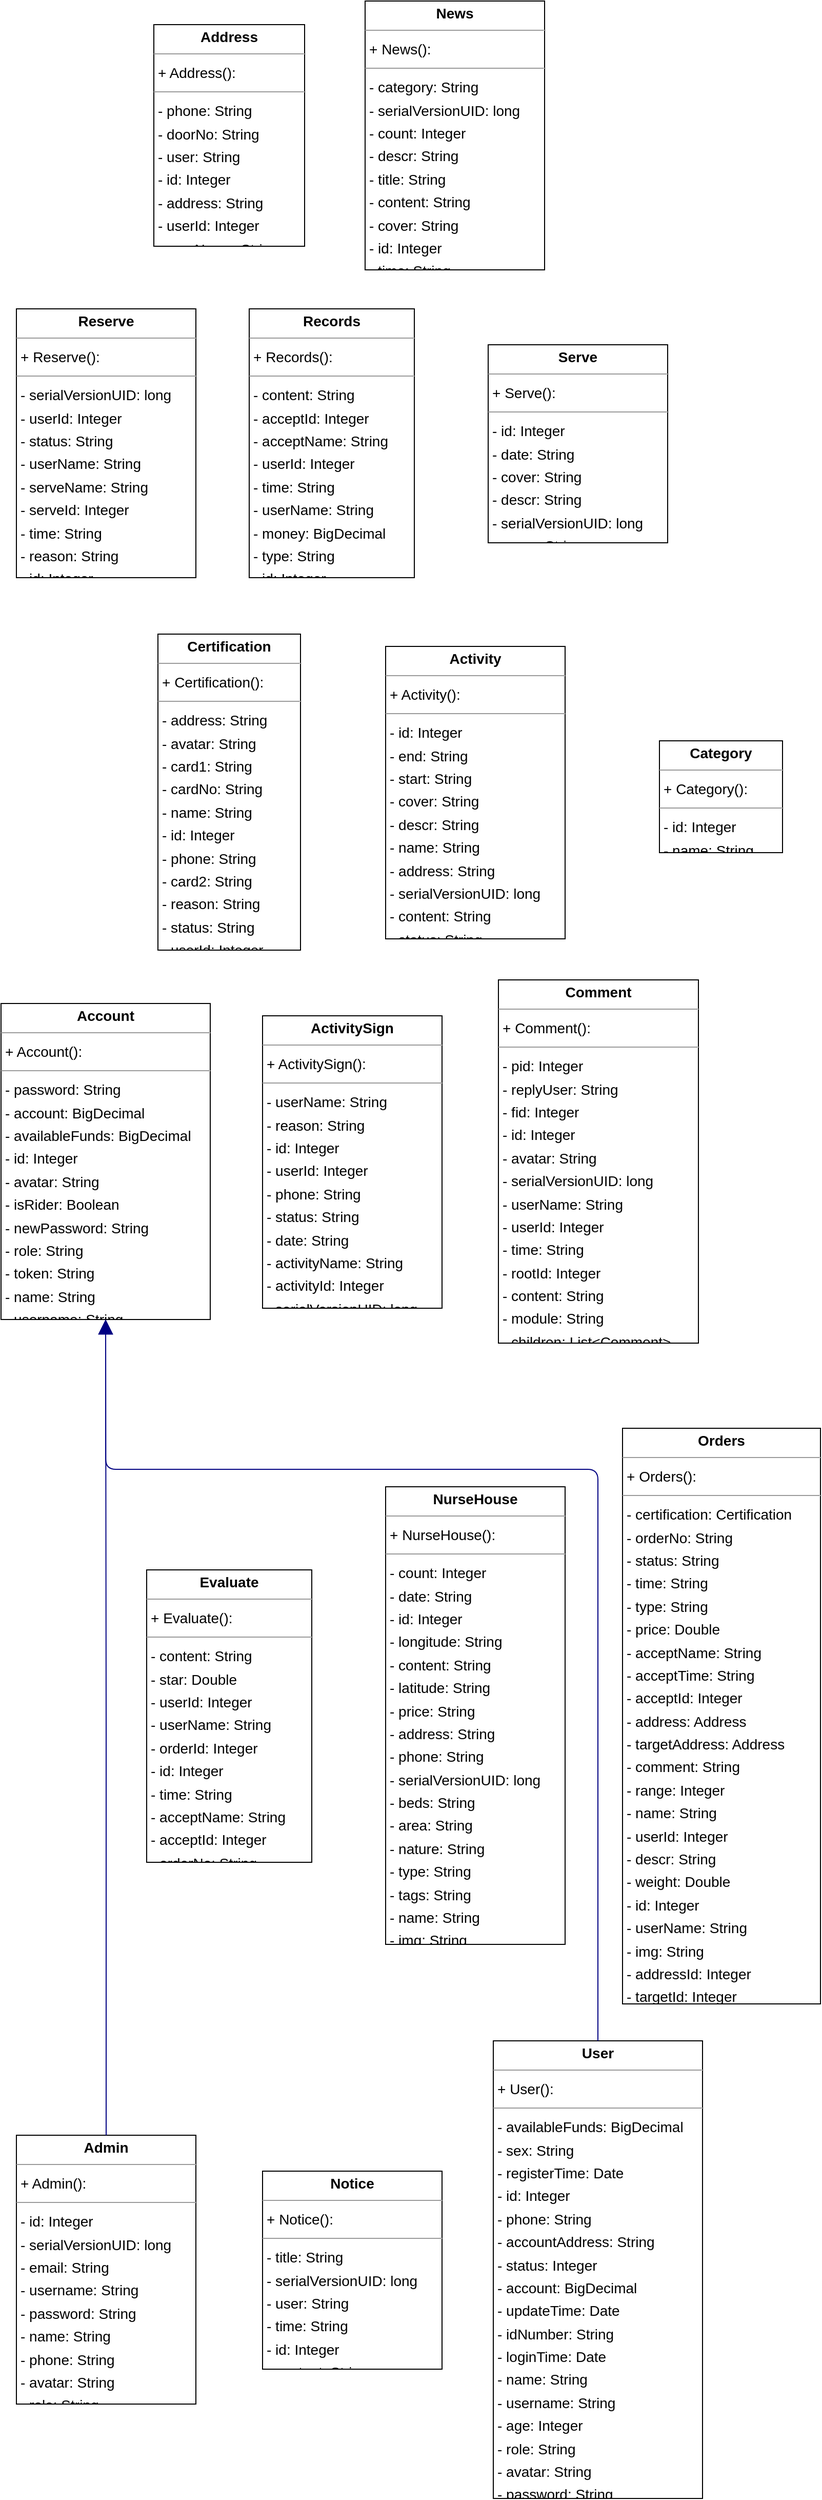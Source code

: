 <mxGraphModel dx="0" dy="0" grid="1" gridSize="10" guides="1" tooltips="1" connect="1" arrows="1" fold="1" page="0" pageScale="1" background="none" math="0" shadow="0">
  <root>
    <mxCell id="0" />
    <mxCell id="1" parent="0" />
    <mxCell id="node9" parent="1" vertex="1" value="&lt;p style=&quot;margin:0px;margin-top:4px;text-align:center;&quot;&gt;&lt;b&gt;Account&lt;/b&gt;&lt;/p&gt;&lt;hr size=&quot;1&quot;/&gt;&lt;p style=&quot;margin:0 0 0 4px;line-height:1.6;&quot;&gt;+ Account(): &lt;/p&gt;&lt;hr size=&quot;1&quot;/&gt;&lt;p style=&quot;margin:0 0 0 4px;line-height:1.6;&quot;&gt;- password: String&lt;br/&gt;- account: BigDecimal&lt;br/&gt;- availableFunds: BigDecimal&lt;br/&gt;- id: Integer&lt;br/&gt;- avatar: String&lt;br/&gt;- isRider: Boolean&lt;br/&gt;- newPassword: String&lt;br/&gt;- role: String&lt;br/&gt;- token: String&lt;br/&gt;- name: String&lt;br/&gt;- username: String&lt;/p&gt;&lt;hr size=&quot;1&quot;/&gt;&lt;p style=&quot;margin:0 0 0 4px;line-height:1.6;&quot;&gt;+ getIsRider(): Boolean&lt;br/&gt;+ setAccount(BigDecimal): void&lt;br/&gt;+ getToken(): String&lt;br/&gt;+ getAvailableFunds(): BigDecimal&lt;br/&gt;+ setId(Integer): void&lt;br/&gt;+ setRole(String): void&lt;br/&gt;+ setAvatar(String): void&lt;br/&gt;+ setAvailableFunds(BigDecimal): void&lt;br/&gt;+ getPassword(): String&lt;br/&gt;+ getUsername(): String&lt;br/&gt;+ getAccount(): BigDecimal&lt;br/&gt;+ getRole(): String&lt;br/&gt;+ setToken(String): void&lt;br/&gt;+ getNewPassword(): String&lt;br/&gt;+ setPassword(String): void&lt;br/&gt;+ getId(): Integer&lt;br/&gt;+ setUsername(String): void&lt;br/&gt;+ getName(): String&lt;br/&gt;+ setNewPassword(String): void&lt;br/&gt;+ toString(): String&lt;br/&gt;+ setIsRider(Boolean): void&lt;br/&gt;+ getAvatar(): String&lt;br/&gt;+ setName(String): void&lt;/p&gt;" style="verticalAlign=top;align=left;overflow=fill;fontSize=14;fontFamily=Helvetica;html=1;rounded=0;shadow=0;comic=0;labelBackgroundColor=none;strokeWidth=1;">
      <mxGeometry x="-129" y="178" width="204" height="308" as="geometry" />
    </mxCell>
    <mxCell id="node8" parent="1" vertex="1" value="&lt;p style=&quot;margin:0px;margin-top:4px;text-align:center;&quot;&gt;&lt;b&gt;Activity&lt;/b&gt;&lt;/p&gt;&lt;hr size=&quot;1&quot;/&gt;&lt;p style=&quot;margin:0 0 0 4px;line-height:1.6;&quot;&gt;+ Activity(): &lt;/p&gt;&lt;hr size=&quot;1&quot;/&gt;&lt;p style=&quot;margin:0 0 0 4px;line-height:1.6;&quot;&gt;- id: Integer&lt;br/&gt;- end: String&lt;br/&gt;- start: String&lt;br/&gt;- cover: String&lt;br/&gt;- descr: String&lt;br/&gt;- name: String&lt;br/&gt;- address: String&lt;br/&gt;- serialVersionUID: long&lt;br/&gt;- content: String&lt;br/&gt;- status: String&lt;/p&gt;&lt;hr size=&quot;1&quot;/&gt;&lt;p style=&quot;margin:0 0 0 4px;line-height:1.6;&quot;&gt;+ setName(String): void&lt;br/&gt;+ setDescr(String): void&lt;br/&gt;+ setEnd(String): void&lt;br/&gt;+ setContent(String): void&lt;br/&gt;+ getDescr(): String&lt;br/&gt;+ getContent(): String&lt;br/&gt;+ setId(Integer): void&lt;br/&gt;+ getEnd(): String&lt;br/&gt;+ getCover(): String&lt;br/&gt;+ setAddress(String): void&lt;br/&gt;+ setStart(String): void&lt;br/&gt;+ setStatus(String): void&lt;br/&gt;+ getStatus(): String&lt;br/&gt;+ setCover(String): void&lt;br/&gt;+ getName(): String&lt;br/&gt;+ getId(): Integer&lt;br/&gt;+ getStart(): String&lt;br/&gt;+ getAddress(): String&lt;/p&gt;" style="verticalAlign=top;align=left;overflow=fill;fontSize=14;fontFamily=Helvetica;html=1;rounded=0;shadow=0;comic=0;labelBackgroundColor=none;strokeWidth=1;">
      <mxGeometry x="246" y="-170" width="175" height="285" as="geometry" />
    </mxCell>
    <mxCell id="node14" parent="1" vertex="1" value="&lt;p style=&quot;margin:0px;margin-top:4px;text-align:center;&quot;&gt;&lt;b&gt;ActivitySign&lt;/b&gt;&lt;/p&gt;&lt;hr size=&quot;1&quot;/&gt;&lt;p style=&quot;margin:0 0 0 4px;line-height:1.6;&quot;&gt;+ ActivitySign(): &lt;/p&gt;&lt;hr size=&quot;1&quot;/&gt;&lt;p style=&quot;margin:0 0 0 4px;line-height:1.6;&quot;&gt;- userName: String&lt;br/&gt;- reason: String&lt;br/&gt;- id: Integer&lt;br/&gt;- userId: Integer&lt;br/&gt;- phone: String&lt;br/&gt;- status: String&lt;br/&gt;- date: String&lt;br/&gt;- activityName: String&lt;br/&gt;- activityId: Integer&lt;br/&gt;- serialVersionUID: long&lt;/p&gt;&lt;hr size=&quot;1&quot;/&gt;&lt;p style=&quot;margin:0 0 0 4px;line-height:1.6;&quot;&gt;+ getReason(): String&lt;br/&gt;+ getId(): Integer&lt;br/&gt;+ getActivityId(): Integer&lt;br/&gt;+ setUserName(String): void&lt;br/&gt;+ setActivityId(Integer): void&lt;br/&gt;+ setPhone(String): void&lt;br/&gt;+ getActivityName(): String&lt;br/&gt;+ getUserId(): Integer&lt;br/&gt;+ setId(Integer): void&lt;br/&gt;+ setUserId(Integer): void&lt;br/&gt;+ getDate(): String&lt;br/&gt;+ getStatus(): String&lt;br/&gt;+ setStatus(String): void&lt;br/&gt;+ setReason(String): void&lt;br/&gt;+ setDate(String): void&lt;br/&gt;+ setActivityName(String): void&lt;br/&gt;+ getPhone(): String&lt;br/&gt;+ getUserName(): String&lt;/p&gt;" style="verticalAlign=top;align=left;overflow=fill;fontSize=14;fontFamily=Helvetica;html=1;rounded=0;shadow=0;comic=0;labelBackgroundColor=none;strokeWidth=1;">
      <mxGeometry x="126" y="190" width="175" height="285" as="geometry" />
    </mxCell>
    <mxCell id="node6" parent="1" vertex="1" value="&lt;p style=&quot;margin:0px;margin-top:4px;text-align:center;&quot;&gt;&lt;b&gt;Address&lt;/b&gt;&lt;/p&gt;&lt;hr size=&quot;1&quot;/&gt;&lt;p style=&quot;margin:0 0 0 4px;line-height:1.6;&quot;&gt;+ Address(): &lt;/p&gt;&lt;hr size=&quot;1&quot;/&gt;&lt;p style=&quot;margin:0 0 0 4px;line-height:1.6;&quot;&gt;- phone: String&lt;br/&gt;- doorNo: String&lt;br/&gt;- user: String&lt;br/&gt;- id: Integer&lt;br/&gt;- address: String&lt;br/&gt;- userId: Integer&lt;br/&gt;- userName: String&lt;/p&gt;&lt;hr size=&quot;1&quot;/&gt;&lt;p style=&quot;margin:0 0 0 4px;line-height:1.6;&quot;&gt;+ getUserId(): Integer&lt;br/&gt;+ getUserName(): String&lt;br/&gt;+ setUser(String): void&lt;br/&gt;+ getPhone(): String&lt;br/&gt;+ setId(Integer): void&lt;br/&gt;+ setAddress(String): void&lt;br/&gt;+ getDoorNo(): String&lt;br/&gt;+ setUserId(Integer): void&lt;br/&gt;+ setUserName(String): void&lt;br/&gt;+ getId(): Integer&lt;br/&gt;+ setDoorNo(String): void&lt;br/&gt;+ getUser(): String&lt;br/&gt;+ getAddress(): String&lt;br/&gt;+ setPhone(String): void&lt;/p&gt;" style="verticalAlign=top;align=left;overflow=fill;fontSize=14;fontFamily=Helvetica;html=1;rounded=0;shadow=0;comic=0;labelBackgroundColor=none;strokeWidth=1;">
      <mxGeometry x="20" y="-776" width="147" height="216" as="geometry" />
    </mxCell>
    <mxCell id="node13" parent="1" vertex="1" value="&lt;p style=&quot;margin:0px;margin-top:4px;text-align:center;&quot;&gt;&lt;b&gt;Admin&lt;/b&gt;&lt;/p&gt;&lt;hr size=&quot;1&quot;/&gt;&lt;p style=&quot;margin:0 0 0 4px;line-height:1.6;&quot;&gt;+ Admin(): &lt;/p&gt;&lt;hr size=&quot;1&quot;/&gt;&lt;p style=&quot;margin:0 0 0 4px;line-height:1.6;&quot;&gt;- id: Integer&lt;br/&gt;- serialVersionUID: long&lt;br/&gt;- email: String&lt;br/&gt;- username: String&lt;br/&gt;- password: String&lt;br/&gt;- name: String&lt;br/&gt;- phone: String&lt;br/&gt;- avatar: String&lt;br/&gt;- role: String&lt;/p&gt;&lt;hr size=&quot;1&quot;/&gt;&lt;p style=&quot;margin:0 0 0 4px;line-height:1.6;&quot;&gt;+ setUsername(String): void&lt;br/&gt;+ setEmail(String): void&lt;br/&gt;+ getRole(): String&lt;br/&gt;+ getPhone(): String&lt;br/&gt;+ setPhone(String): void&lt;br/&gt;+ getPassword(): String&lt;br/&gt;+ getId(): Integer&lt;br/&gt;+ setRole(String): void&lt;br/&gt;+ getName(): String&lt;br/&gt;+ getUsername(): String&lt;br/&gt;+ setPassword(String): void&lt;br/&gt;+ getAvatar(): String&lt;br/&gt;+ setName(String): void&lt;br/&gt;+ getEmail(): String&lt;br/&gt;+ toString(): String&lt;br/&gt;+ setAvatar(String): void&lt;br/&gt;+ setId(Integer): void&lt;/p&gt;" style="verticalAlign=top;align=left;overflow=fill;fontSize=14;fontFamily=Helvetica;html=1;rounded=0;shadow=0;comic=0;labelBackgroundColor=none;strokeWidth=1;">
      <mxGeometry x="-114" y="1281" width="175" height="262" as="geometry" />
    </mxCell>
    <mxCell id="node3" parent="1" vertex="1" value="&lt;p style=&quot;margin:0px;margin-top:4px;text-align:center;&quot;&gt;&lt;b&gt;Category&lt;/b&gt;&lt;/p&gt;&lt;hr size=&quot;1&quot;/&gt;&lt;p style=&quot;margin:0 0 0 4px;line-height:1.6;&quot;&gt;+ Category(): &lt;/p&gt;&lt;hr size=&quot;1&quot;/&gt;&lt;p style=&quot;margin:0 0 0 4px;line-height:1.6;&quot;&gt;- id: Integer&lt;br/&gt;- name: String&lt;/p&gt;&lt;hr size=&quot;1&quot;/&gt;&lt;p style=&quot;margin:0 0 0 4px;line-height:1.6;&quot;&gt;+ setName(String): void&lt;br/&gt;+ getName(): String&lt;br/&gt;+ getId(): Integer&lt;br/&gt;+ setId(Integer): void&lt;/p&gt;" style="verticalAlign=top;align=left;overflow=fill;fontSize=14;fontFamily=Helvetica;html=1;rounded=0;shadow=0;comic=0;labelBackgroundColor=none;strokeWidth=1;">
      <mxGeometry x="513" y="-78" width="120" height="109" as="geometry" />
    </mxCell>
    <mxCell id="node15" parent="1" vertex="1" value="&lt;p style=&quot;margin:0px;margin-top:4px;text-align:center;&quot;&gt;&lt;b&gt;Certification&lt;/b&gt;&lt;/p&gt;&lt;hr size=&quot;1&quot;/&gt;&lt;p style=&quot;margin:0 0 0 4px;line-height:1.6;&quot;&gt;+ Certification(): &lt;/p&gt;&lt;hr size=&quot;1&quot;/&gt;&lt;p style=&quot;margin:0 0 0 4px;line-height:1.6;&quot;&gt;- address: String&lt;br/&gt;- avatar: String&lt;br/&gt;- card1: String&lt;br/&gt;- cardNo: String&lt;br/&gt;- name: String&lt;br/&gt;- id: Integer&lt;br/&gt;- phone: String&lt;br/&gt;- card2: String&lt;br/&gt;- reason: String&lt;br/&gt;- status: String&lt;br/&gt;- userId: Integer&lt;/p&gt;&lt;hr size=&quot;1&quot;/&gt;&lt;p style=&quot;margin:0 0 0 4px;line-height:1.6;&quot;&gt;+ setUserId(Integer): void&lt;br/&gt;+ getStatus(): String&lt;br/&gt;+ setCard1(String): void&lt;br/&gt;+ setStatus(String): void&lt;br/&gt;+ setAvatar(String): void&lt;br/&gt;+ setName(String): void&lt;br/&gt;+ getAvatar(): String&lt;br/&gt;+ getReason(): String&lt;br/&gt;+ getCard2(): String&lt;br/&gt;+ getCardNo(): String&lt;br/&gt;+ setReason(String): void&lt;br/&gt;+ getName(): String&lt;br/&gt;+ setCard2(String): void&lt;br/&gt;+ getPhone(): String&lt;br/&gt;+ setPhone(String): void&lt;br/&gt;+ setAddress(String): void&lt;br/&gt;+ getUserId(): Integer&lt;br/&gt;+ getId(): Integer&lt;br/&gt;+ setId(Integer): void&lt;br/&gt;+ getCard1(): String&lt;br/&gt;+ setCardNo(String): void&lt;br/&gt;+ getAddress(): String&lt;/p&gt;" style="verticalAlign=top;align=left;overflow=fill;fontSize=14;fontFamily=Helvetica;html=1;rounded=0;shadow=0;comic=0;labelBackgroundColor=none;strokeWidth=1;">
      <mxGeometry x="24" y="-182" width="139" height="308" as="geometry" />
    </mxCell>
    <mxCell id="node4" parent="1" vertex="1" value="&lt;p style=&quot;margin:0px;margin-top:4px;text-align:center;&quot;&gt;&lt;b&gt;Comment&lt;/b&gt;&lt;/p&gt;&lt;hr size=&quot;1&quot;/&gt;&lt;p style=&quot;margin:0 0 0 4px;line-height:1.6;&quot;&gt;+ Comment(): &lt;/p&gt;&lt;hr size=&quot;1&quot;/&gt;&lt;p style=&quot;margin:0 0 0 4px;line-height:1.6;&quot;&gt;- pid: Integer&lt;br/&gt;- replyUser: String&lt;br/&gt;- fid: Integer&lt;br/&gt;- id: Integer&lt;br/&gt;- avatar: String&lt;br/&gt;- serialVersionUID: long&lt;br/&gt;- userName: String&lt;br/&gt;- userId: Integer&lt;br/&gt;- time: String&lt;br/&gt;- rootId: Integer&lt;br/&gt;- content: String&lt;br/&gt;- module: String&lt;br/&gt;- children: List&amp;lt;Comment&amp;gt;&lt;/p&gt;&lt;hr size=&quot;1&quot;/&gt;&lt;p style=&quot;margin:0 0 0 4px;line-height:1.6;&quot;&gt;+ getContent(): String&lt;br/&gt;+ getPid(): Integer&lt;br/&gt;+ setContent(String): void&lt;br/&gt;+ getTime(): String&lt;br/&gt;+ getRootId(): Integer&lt;br/&gt;+ setTime(String): void&lt;br/&gt;+ setUserName(String): void&lt;br/&gt;+ getUserId(): Integer&lt;br/&gt;+ setId(Integer): void&lt;br/&gt;+ getAvatar(): String&lt;br/&gt;+ setAvatar(String): void&lt;br/&gt;+ getFid(): Integer&lt;br/&gt;+ getReplyUser(): String&lt;br/&gt;+ getId(): Integer&lt;br/&gt;+ setPid(Integer): void&lt;br/&gt;+ getUserName(): String&lt;br/&gt;+ setModule(String): void&lt;br/&gt;+ setRootId(Integer): void&lt;br/&gt;+ setReplyUser(String): void&lt;br/&gt;+ getModule(): String&lt;br/&gt;+ setUserId(Integer): void&lt;br/&gt;+ setChildren(List&amp;lt;Comment&amp;gt;): void&lt;br/&gt;+ getChildren(): List&amp;lt;Comment&amp;gt;&lt;br/&gt;+ setFid(Integer): void&lt;/p&gt;" style="verticalAlign=top;align=left;overflow=fill;fontSize=14;fontFamily=Helvetica;html=1;rounded=0;shadow=0;comic=0;labelBackgroundColor=none;strokeWidth=1;">
      <mxGeometry x="356" y="155" width="195" height="354" as="geometry" />
    </mxCell>
    <mxCell id="node16" parent="1" vertex="1" value="&lt;p style=&quot;margin:0px;margin-top:4px;text-align:center;&quot;&gt;&lt;b&gt;Evaluate&lt;/b&gt;&lt;/p&gt;&lt;hr size=&quot;1&quot;/&gt;&lt;p style=&quot;margin:0 0 0 4px;line-height:1.6;&quot;&gt;+ Evaluate(): &lt;/p&gt;&lt;hr size=&quot;1&quot;/&gt;&lt;p style=&quot;margin:0 0 0 4px;line-height:1.6;&quot;&gt;- content: String&lt;br/&gt;- star: Double&lt;br/&gt;- userId: Integer&lt;br/&gt;- userName: String&lt;br/&gt;- orderId: Integer&lt;br/&gt;- id: Integer&lt;br/&gt;- time: String&lt;br/&gt;- acceptName: String&lt;br/&gt;- acceptId: Integer&lt;br/&gt;- orderNo: String&lt;/p&gt;&lt;hr size=&quot;1&quot;/&gt;&lt;p style=&quot;margin:0 0 0 4px;line-height:1.6;&quot;&gt;+ getContent(): String&lt;br/&gt;+ setStar(Double): void&lt;br/&gt;+ setUserName(String): void&lt;br/&gt;+ setAcceptName(String): void&lt;br/&gt;+ setOrderId(Integer): void&lt;br/&gt;+ setTime(String): void&lt;br/&gt;+ getUserName(): String&lt;br/&gt;+ getStar(): Double&lt;br/&gt;+ getOrderNo(): String&lt;br/&gt;+ setAcceptId(Integer): void&lt;br/&gt;+ setOrderNo(String): void&lt;br/&gt;+ getId(): Integer&lt;br/&gt;+ getUserId(): Integer&lt;br/&gt;+ setUserId(Integer): void&lt;br/&gt;+ getAcceptId(): Integer&lt;br/&gt;+ getTime(): String&lt;br/&gt;+ getOrderId(): Integer&lt;br/&gt;+ getAcceptName(): String&lt;br/&gt;+ setId(Integer): void&lt;br/&gt;+ setContent(String): void&lt;/p&gt;" style="verticalAlign=top;align=left;overflow=fill;fontSize=14;fontFamily=Helvetica;html=1;rounded=0;shadow=0;comic=0;labelBackgroundColor=none;strokeWidth=1;">
      <mxGeometry x="13" y="730" width="161" height="285" as="geometry" />
    </mxCell>
    <mxCell id="node1" parent="1" vertex="1" value="&lt;p style=&quot;margin:0px;margin-top:4px;text-align:center;&quot;&gt;&lt;b&gt;News&lt;/b&gt;&lt;/p&gt;&lt;hr size=&quot;1&quot;/&gt;&lt;p style=&quot;margin:0 0 0 4px;line-height:1.6;&quot;&gt;+ News(): &lt;/p&gt;&lt;hr size=&quot;1&quot;/&gt;&lt;p style=&quot;margin:0 0 0 4px;line-height:1.6;&quot;&gt;- category: String&lt;br/&gt;- serialVersionUID: long&lt;br/&gt;- count: Integer&lt;br/&gt;- descr: String&lt;br/&gt;- title: String&lt;br/&gt;- content: String&lt;br/&gt;- cover: String&lt;br/&gt;- id: Integer&lt;br/&gt;- time: String&lt;/p&gt;&lt;hr size=&quot;1&quot;/&gt;&lt;p style=&quot;margin:0 0 0 4px;line-height:1.6;&quot;&gt;+ getTitle(): String&lt;br/&gt;+ getTime(): String&lt;br/&gt;+ setCount(Integer): void&lt;br/&gt;+ setCategory(String): void&lt;br/&gt;+ getCover(): String&lt;br/&gt;+ setId(Integer): void&lt;br/&gt;+ setTime(String): void&lt;br/&gt;+ getDescr(): String&lt;br/&gt;+ getContent(): String&lt;br/&gt;+ setCover(String): void&lt;br/&gt;+ setContent(String): void&lt;br/&gt;+ setTitle(String): void&lt;br/&gt;+ setDescr(String): void&lt;br/&gt;+ getCategory(): String&lt;br/&gt;+ getCount(): Integer&lt;br/&gt;+ getId(): Integer&lt;/p&gt;" style="verticalAlign=top;align=left;overflow=fill;fontSize=14;fontFamily=Helvetica;html=1;rounded=0;shadow=0;comic=0;labelBackgroundColor=none;strokeWidth=1;">
      <mxGeometry x="226" y="-799" width="175" height="262" as="geometry" />
    </mxCell>
    <mxCell id="node11" parent="1" vertex="1" value="&lt;p style=&quot;margin:0px;margin-top:4px;text-align:center;&quot;&gt;&lt;b&gt;Notice&lt;/b&gt;&lt;/p&gt;&lt;hr size=&quot;1&quot;/&gt;&lt;p style=&quot;margin:0 0 0 4px;line-height:1.6;&quot;&gt;+ Notice(): &lt;/p&gt;&lt;hr size=&quot;1&quot;/&gt;&lt;p style=&quot;margin:0 0 0 4px;line-height:1.6;&quot;&gt;- title: String&lt;br/&gt;- serialVersionUID: long&lt;br/&gt;- user: String&lt;br/&gt;- time: String&lt;br/&gt;- id: Integer&lt;br/&gt;- content: String&lt;/p&gt;&lt;hr size=&quot;1&quot;/&gt;&lt;p style=&quot;margin:0 0 0 4px;line-height:1.6;&quot;&gt;+ setId(Integer): void&lt;br/&gt;+ setUser(String): void&lt;br/&gt;+ setTitle(String): void&lt;br/&gt;+ getUser(): String&lt;br/&gt;+ setTime(String): void&lt;br/&gt;+ getId(): Integer&lt;br/&gt;+ getTitle(): String&lt;br/&gt;+ getTime(): String&lt;br/&gt;+ setContent(String): void&lt;br/&gt;+ getContent(): String&lt;/p&gt;" style="verticalAlign=top;align=left;overflow=fill;fontSize=14;fontFamily=Helvetica;html=1;rounded=0;shadow=0;comic=0;labelBackgroundColor=none;strokeWidth=1;">
      <mxGeometry x="126" y="1316" width="175" height="193" as="geometry" />
    </mxCell>
    <mxCell id="node10" parent="1" vertex="1" value="&lt;p style=&quot;margin:0px;margin-top:4px;text-align:center;&quot;&gt;&lt;b&gt;NurseHouse&lt;/b&gt;&lt;/p&gt;&lt;hr size=&quot;1&quot;/&gt;&lt;p style=&quot;margin:0 0 0 4px;line-height:1.6;&quot;&gt;+ NurseHouse(): &lt;/p&gt;&lt;hr size=&quot;1&quot;/&gt;&lt;p style=&quot;margin:0 0 0 4px;line-height:1.6;&quot;&gt;- count: Integer&lt;br/&gt;- date: String&lt;br/&gt;- id: Integer&lt;br/&gt;- longitude: String&lt;br/&gt;- content: String&lt;br/&gt;- latitude: String&lt;br/&gt;- price: String&lt;br/&gt;- address: String&lt;br/&gt;- phone: String&lt;br/&gt;- serialVersionUID: long&lt;br/&gt;- beds: String&lt;br/&gt;- area: String&lt;br/&gt;- nature: String&lt;br/&gt;- type: String&lt;br/&gt;- tags: String&lt;br/&gt;- name: String&lt;br/&gt;- img: String&lt;/p&gt;&lt;hr size=&quot;1&quot;/&gt;&lt;p style=&quot;margin:0 0 0 4px;line-height:1.6;&quot;&gt;+ getDate(): String&lt;br/&gt;+ setLatitude(String): void&lt;br/&gt;+ setId(Integer): void&lt;br/&gt;+ getPhone(): String&lt;br/&gt;+ setCount(Integer): void&lt;br/&gt;+ setContent(String): void&lt;br/&gt;+ setName(String): void&lt;br/&gt;+ getId(): Integer&lt;br/&gt;+ setAddress(String): void&lt;br/&gt;+ getBeds(): String&lt;br/&gt;+ setNature(String): void&lt;br/&gt;+ getContent(): String&lt;br/&gt;+ getType(): String&lt;br/&gt;+ setTags(String): void&lt;br/&gt;+ getNature(): String&lt;br/&gt;+ getImg(): String&lt;br/&gt;+ setBeds(String): void&lt;br/&gt;+ getLongitude(): String&lt;br/&gt;+ getPrice(): String&lt;br/&gt;+ setImg(String): void&lt;br/&gt;+ setPrice(String): void&lt;br/&gt;+ setLongitude(String): void&lt;br/&gt;+ getAddress(): String&lt;br/&gt;+ getArea(): String&lt;br/&gt;+ setDate(String): void&lt;br/&gt;+ setPhone(String): void&lt;br/&gt;+ setType(String): void&lt;br/&gt;+ getCount(): Integer&lt;br/&gt;+ setArea(String): void&lt;br/&gt;+ getLatitude(): String&lt;br/&gt;+ getName(): String&lt;br/&gt;+ getTags(): String&lt;/p&gt;" style="verticalAlign=top;align=left;overflow=fill;fontSize=14;fontFamily=Helvetica;html=1;rounded=0;shadow=0;comic=0;labelBackgroundColor=none;strokeWidth=1;">
      <mxGeometry x="246" y="649" width="175" height="446" as="geometry" />
    </mxCell>
    <mxCell id="node7" parent="1" vertex="1" value="&lt;p style=&quot;margin:0px;margin-top:4px;text-align:center;&quot;&gt;&lt;b&gt;Orders&lt;/b&gt;&lt;/p&gt;&lt;hr size=&quot;1&quot;/&gt;&lt;p style=&quot;margin:0 0 0 4px;line-height:1.6;&quot;&gt;+ Orders(): &lt;/p&gt;&lt;hr size=&quot;1&quot;/&gt;&lt;p style=&quot;margin:0 0 0 4px;line-height:1.6;&quot;&gt;- certification: Certification&lt;br/&gt;- orderNo: String&lt;br/&gt;- status: String&lt;br/&gt;- time: String&lt;br/&gt;- type: String&lt;br/&gt;- price: Double&lt;br/&gt;- acceptName: String&lt;br/&gt;- acceptTime: String&lt;br/&gt;- acceptId: Integer&lt;br/&gt;- address: Address&lt;br/&gt;- targetAddress: Address&lt;br/&gt;- comment: String&lt;br/&gt;- range: Integer&lt;br/&gt;- name: String&lt;br/&gt;- userId: Integer&lt;br/&gt;- descr: String&lt;br/&gt;- weight: Double&lt;br/&gt;- id: Integer&lt;br/&gt;- userName: String&lt;br/&gt;- img: String&lt;br/&gt;- addressId: Integer&lt;br/&gt;- targetId: Integer&lt;/p&gt;&lt;hr size=&quot;1&quot;/&gt;&lt;p style=&quot;margin:0 0 0 4px;line-height:1.6;&quot;&gt;+ setAcceptName(String): void&lt;br/&gt;+ setTime(String): void&lt;br/&gt;+ setUserId(Integer): void&lt;br/&gt;+ setOrderNo(String): void&lt;br/&gt;+ setType(String): void&lt;br/&gt;+ getAddress(): Address&lt;br/&gt;+ setTargetId(Integer): void&lt;br/&gt;+ setId(Integer): void&lt;br/&gt;+ setStatus(String): void&lt;br/&gt;+ getTargetAddress(): Address&lt;br/&gt;+ toString(): String&lt;br/&gt;+ getId(): Integer&lt;br/&gt;+ setImg(String): void&lt;br/&gt;+ getWeight(): Double&lt;br/&gt;+ getUserName(): String&lt;br/&gt;+ setPrice(Double): void&lt;br/&gt;+ setUserName(String): void&lt;br/&gt;+ setDescr(String): void&lt;br/&gt;+ getUserId(): Integer&lt;br/&gt;+ setTargetAddress(Address): void&lt;br/&gt;+ getAcceptName(): String&lt;br/&gt;+ getName(): String&lt;br/&gt;+ setCertification(Certification): void&lt;br/&gt;+ getTargetId(): Integer&lt;br/&gt;+ getTime(): String&lt;br/&gt;+ getStatus(): String&lt;br/&gt;+ setName(String): void&lt;br/&gt;+ getType(): String&lt;br/&gt;+ setAddressId(Integer): void&lt;br/&gt;+ getOrderNo(): String&lt;br/&gt;+ setAcceptId(Integer): void&lt;br/&gt;+ getAddressId(): Integer&lt;br/&gt;+ getComment(): String&lt;br/&gt;+ getAcceptId(): Integer&lt;br/&gt;+ getRange(): Integer&lt;br/&gt;+ setRange(Integer): void&lt;br/&gt;+ getDescr(): String&lt;br/&gt;+ setComment(String): void&lt;br/&gt;+ getCertification(): Certification&lt;br/&gt;+ setAddress(Address): void&lt;br/&gt;+ getPrice(): Double&lt;br/&gt;+ getImg(): String&lt;br/&gt;+ setWeight(Double): void&lt;br/&gt;+ setAcceptTime(String): void&lt;br/&gt;+ getAcceptTime(): String&lt;/p&gt;" style="verticalAlign=top;align=left;overflow=fill;fontSize=14;fontFamily=Helvetica;html=1;rounded=0;shadow=0;comic=0;labelBackgroundColor=none;strokeWidth=1;">
      <mxGeometry x="477" y="592" width="193" height="561" as="geometry" />
    </mxCell>
    <mxCell id="node5" parent="1" vertex="1" value="&lt;p style=&quot;margin:0px;margin-top:4px;text-align:center;&quot;&gt;&lt;b&gt;Records&lt;/b&gt;&lt;/p&gt;&lt;hr size=&quot;1&quot;/&gt;&lt;p style=&quot;margin:0 0 0 4px;line-height:1.6;&quot;&gt;+ Records(): &lt;/p&gt;&lt;hr size=&quot;1&quot;/&gt;&lt;p style=&quot;margin:0 0 0 4px;line-height:1.6;&quot;&gt;- content: String&lt;br/&gt;- acceptId: Integer&lt;br/&gt;- acceptName: String&lt;br/&gt;- userId: Integer&lt;br/&gt;- time: String&lt;br/&gt;- userName: String&lt;br/&gt;- money: BigDecimal&lt;br/&gt;- type: String&lt;br/&gt;- id: Integer&lt;/p&gt;&lt;hr size=&quot;1&quot;/&gt;&lt;p style=&quot;margin:0 0 0 4px;line-height:1.6;&quot;&gt;+ getAcceptId(): Integer&lt;br/&gt;+ getUserName(): String&lt;br/&gt;+ getUserId(): Integer&lt;br/&gt;+ getContent(): String&lt;br/&gt;+ setUserId(Integer): void&lt;br/&gt;+ setAcceptId(Integer): void&lt;br/&gt;+ getType(): String&lt;br/&gt;+ setUserName(String): void&lt;br/&gt;+ setType(String): void&lt;br/&gt;+ getAcceptName(): String&lt;br/&gt;+ setMoney(BigDecimal): void&lt;br/&gt;+ getTime(): String&lt;br/&gt;+ setContent(String): void&lt;br/&gt;+ getMoney(): BigDecimal&lt;br/&gt;+ getId(): Integer&lt;br/&gt;+ setTime(String): void&lt;br/&gt;+ setId(Integer): void&lt;br/&gt;+ setAcceptName(String): void&lt;/p&gt;" style="verticalAlign=top;align=left;overflow=fill;fontSize=14;fontFamily=Helvetica;html=1;rounded=0;shadow=0;comic=0;labelBackgroundColor=none;strokeWidth=1;">
      <mxGeometry x="113" y="-499" width="161" height="262" as="geometry" />
    </mxCell>
    <mxCell id="node12" parent="1" vertex="1" value="&lt;p style=&quot;margin:0px;margin-top:4px;text-align:center;&quot;&gt;&lt;b&gt;Reserve&lt;/b&gt;&lt;/p&gt;&lt;hr size=&quot;1&quot;/&gt;&lt;p style=&quot;margin:0 0 0 4px;line-height:1.6;&quot;&gt;+ Reserve(): &lt;/p&gt;&lt;hr size=&quot;1&quot;/&gt;&lt;p style=&quot;margin:0 0 0 4px;line-height:1.6;&quot;&gt;- serialVersionUID: long&lt;br/&gt;- userId: Integer&lt;br/&gt;- status: String&lt;br/&gt;- userName: String&lt;br/&gt;- serveName: String&lt;br/&gt;- serveId: Integer&lt;br/&gt;- time: String&lt;br/&gt;- reason: String&lt;br/&gt;- id: Integer&lt;/p&gt;&lt;hr size=&quot;1&quot;/&gt;&lt;p style=&quot;margin:0 0 0 4px;line-height:1.6;&quot;&gt;+ getUserId(): Integer&lt;br/&gt;+ getId(): Integer&lt;br/&gt;+ setServeName(String): void&lt;br/&gt;+ getServeId(): Integer&lt;br/&gt;+ getReason(): String&lt;br/&gt;+ setReason(String): void&lt;br/&gt;+ setUserName(String): void&lt;br/&gt;+ setTime(String): void&lt;br/&gt;+ getUserName(): String&lt;br/&gt;+ getTime(): String&lt;br/&gt;+ setServeId(Integer): void&lt;br/&gt;+ setId(Integer): void&lt;br/&gt;+ setUserId(Integer): void&lt;br/&gt;+ setStatus(String): void&lt;br/&gt;+ getServeName(): String&lt;br/&gt;+ getStatus(): String&lt;/p&gt;" style="verticalAlign=top;align=left;overflow=fill;fontSize=14;fontFamily=Helvetica;html=1;rounded=0;shadow=0;comic=0;labelBackgroundColor=none;strokeWidth=1;">
      <mxGeometry x="-114" y="-499" width="175" height="262" as="geometry" />
    </mxCell>
    <mxCell id="node0" parent="1" vertex="1" value="&lt;p style=&quot;margin:0px;margin-top:4px;text-align:center;&quot;&gt;&lt;b&gt;Serve&lt;/b&gt;&lt;/p&gt;&lt;hr size=&quot;1&quot;/&gt;&lt;p style=&quot;margin:0 0 0 4px;line-height:1.6;&quot;&gt;+ Serve(): &lt;/p&gt;&lt;hr size=&quot;1&quot;/&gt;&lt;p style=&quot;margin:0 0 0 4px;line-height:1.6;&quot;&gt;- id: Integer&lt;br/&gt;- date: String&lt;br/&gt;- cover: String&lt;br/&gt;- descr: String&lt;br/&gt;- serialVersionUID: long&lt;br/&gt;- name: String&lt;/p&gt;&lt;hr size=&quot;1&quot;/&gt;&lt;p style=&quot;margin:0 0 0 4px;line-height:1.6;&quot;&gt;+ getName(): String&lt;br/&gt;+ getDate(): String&lt;br/&gt;+ setCover(String): void&lt;br/&gt;+ getDescr(): String&lt;br/&gt;+ setDescr(String): void&lt;br/&gt;+ setId(Integer): void&lt;br/&gt;+ getCover(): String&lt;br/&gt;+ setName(String): void&lt;br/&gt;+ setDate(String): void&lt;br/&gt;+ getId(): Integer&lt;/p&gt;" style="verticalAlign=top;align=left;overflow=fill;fontSize=14;fontFamily=Helvetica;html=1;rounded=0;shadow=0;comic=0;labelBackgroundColor=none;strokeWidth=1;">
      <mxGeometry x="346" y="-464" width="175" height="193" as="geometry" />
    </mxCell>
    <mxCell id="node2" parent="1" vertex="1" value="&lt;p style=&quot;margin:0px;margin-top:4px;text-align:center;&quot;&gt;&lt;b&gt;User&lt;/b&gt;&lt;/p&gt;&lt;hr size=&quot;1&quot;/&gt;&lt;p style=&quot;margin:0 0 0 4px;line-height:1.6;&quot;&gt;+ User(): &lt;/p&gt;&lt;hr size=&quot;1&quot;/&gt;&lt;p style=&quot;margin:0 0 0 4px;line-height:1.6;&quot;&gt;- availableFunds: BigDecimal&lt;br/&gt;- sex: String&lt;br/&gt;- registerTime: Date&lt;br/&gt;- id: Integer&lt;br/&gt;- phone: String&lt;br/&gt;- accountAddress: String&lt;br/&gt;- status: Integer&lt;br/&gt;- account: BigDecimal&lt;br/&gt;- updateTime: Date&lt;br/&gt;- idNumber: String&lt;br/&gt;- loginTime: Date&lt;br/&gt;- name: String&lt;br/&gt;- username: String&lt;br/&gt;- age: Integer&lt;br/&gt;- role: String&lt;br/&gt;- avatar: String&lt;br/&gt;- password: String&lt;/p&gt;&lt;hr size=&quot;1&quot;/&gt;&lt;p style=&quot;margin:0 0 0 4px;line-height:1.6;&quot;&gt;+ setId(Integer): void&lt;br/&gt;+ getIdNumber(): String&lt;br/&gt;+ getPassword(): String&lt;br/&gt;+ setPassword(String): void&lt;br/&gt;+ setPhone(String): void&lt;br/&gt;+ setAge(Integer): void&lt;br/&gt;+ getLoginTime(): Date&lt;br/&gt;+ getRegisterTime(): Date&lt;br/&gt;+ getSex(): String&lt;br/&gt;+ getId(): Integer&lt;br/&gt;+ setRegisterTime(Date): void&lt;br/&gt;+ setAvailableFunds(BigDecimal): void&lt;br/&gt;+ setRole(String): void&lt;br/&gt;+ getName(): String&lt;br/&gt;+ getPhone(): String&lt;br/&gt;+ setAccount(BigDecimal): void&lt;br/&gt;+ setUsername(String): void&lt;br/&gt;+ getAccountAddress(): String&lt;br/&gt;+ setLoginTime(Date): void&lt;br/&gt;+ setAvatar(String): void&lt;br/&gt;+ getAge(): Integer&lt;br/&gt;+ setStatus(Integer): void&lt;br/&gt;+ getUpdateTime(): Date&lt;br/&gt;+ setUpdateTime(Date): void&lt;br/&gt;+ getRole(): String&lt;br/&gt;+ setSex(String): void&lt;br/&gt;+ getUsername(): String&lt;br/&gt;+ setAccountAddress(String): void&lt;br/&gt;+ setName(String): void&lt;br/&gt;+ getStatus(): Integer&lt;br/&gt;+ getAvailableFunds(): BigDecimal&lt;br/&gt;+ toString(): String&lt;br/&gt;+ getAvatar(): String&lt;br/&gt;+ setIdNumber(String): void&lt;br/&gt;+ getAccount(): BigDecimal&lt;/p&gt;" style="verticalAlign=top;align=left;overflow=fill;fontSize=14;fontFamily=Helvetica;html=1;rounded=0;shadow=0;comic=0;labelBackgroundColor=none;strokeWidth=1;">
      <mxGeometry x="351" y="1189" width="204" height="446" as="geometry" />
    </mxCell>
    <mxCell id="edge1" edge="1" value="" parent="1" source="node13" target="node9" style="html=1;rounded=1;edgeStyle=orthogonalEdgeStyle;dashed=0;startArrow=none;endArrow=block;endSize=12;strokeColor=#000082;exitX=0.500;exitY=0.000;exitDx=0;exitDy=0;entryX=0.500;entryY=1.000;entryDx=0;entryDy=0;">
      <mxGeometry width="50" height="50" relative="1" as="geometry">
        <Array as="points" />
      </mxGeometry>
    </mxCell>
    <mxCell id="edge0" edge="1" value="" parent="1" source="node2" target="node9" style="html=1;rounded=1;edgeStyle=orthogonalEdgeStyle;dashed=0;startArrow=none;endArrow=block;endSize=12;strokeColor=#000082;exitX=0.500;exitY=0.000;exitDx=0;exitDy=0;entryX=0.500;entryY=1.000;entryDx=0;entryDy=0;">
      <mxGeometry width="50" height="50" relative="1" as="geometry">
        <Array as="points">
          <mxPoint x="453" y="632" />
          <mxPoint x="-27" y="632" />
        </Array>
      </mxGeometry>
    </mxCell>
  </root>
</mxGraphModel>